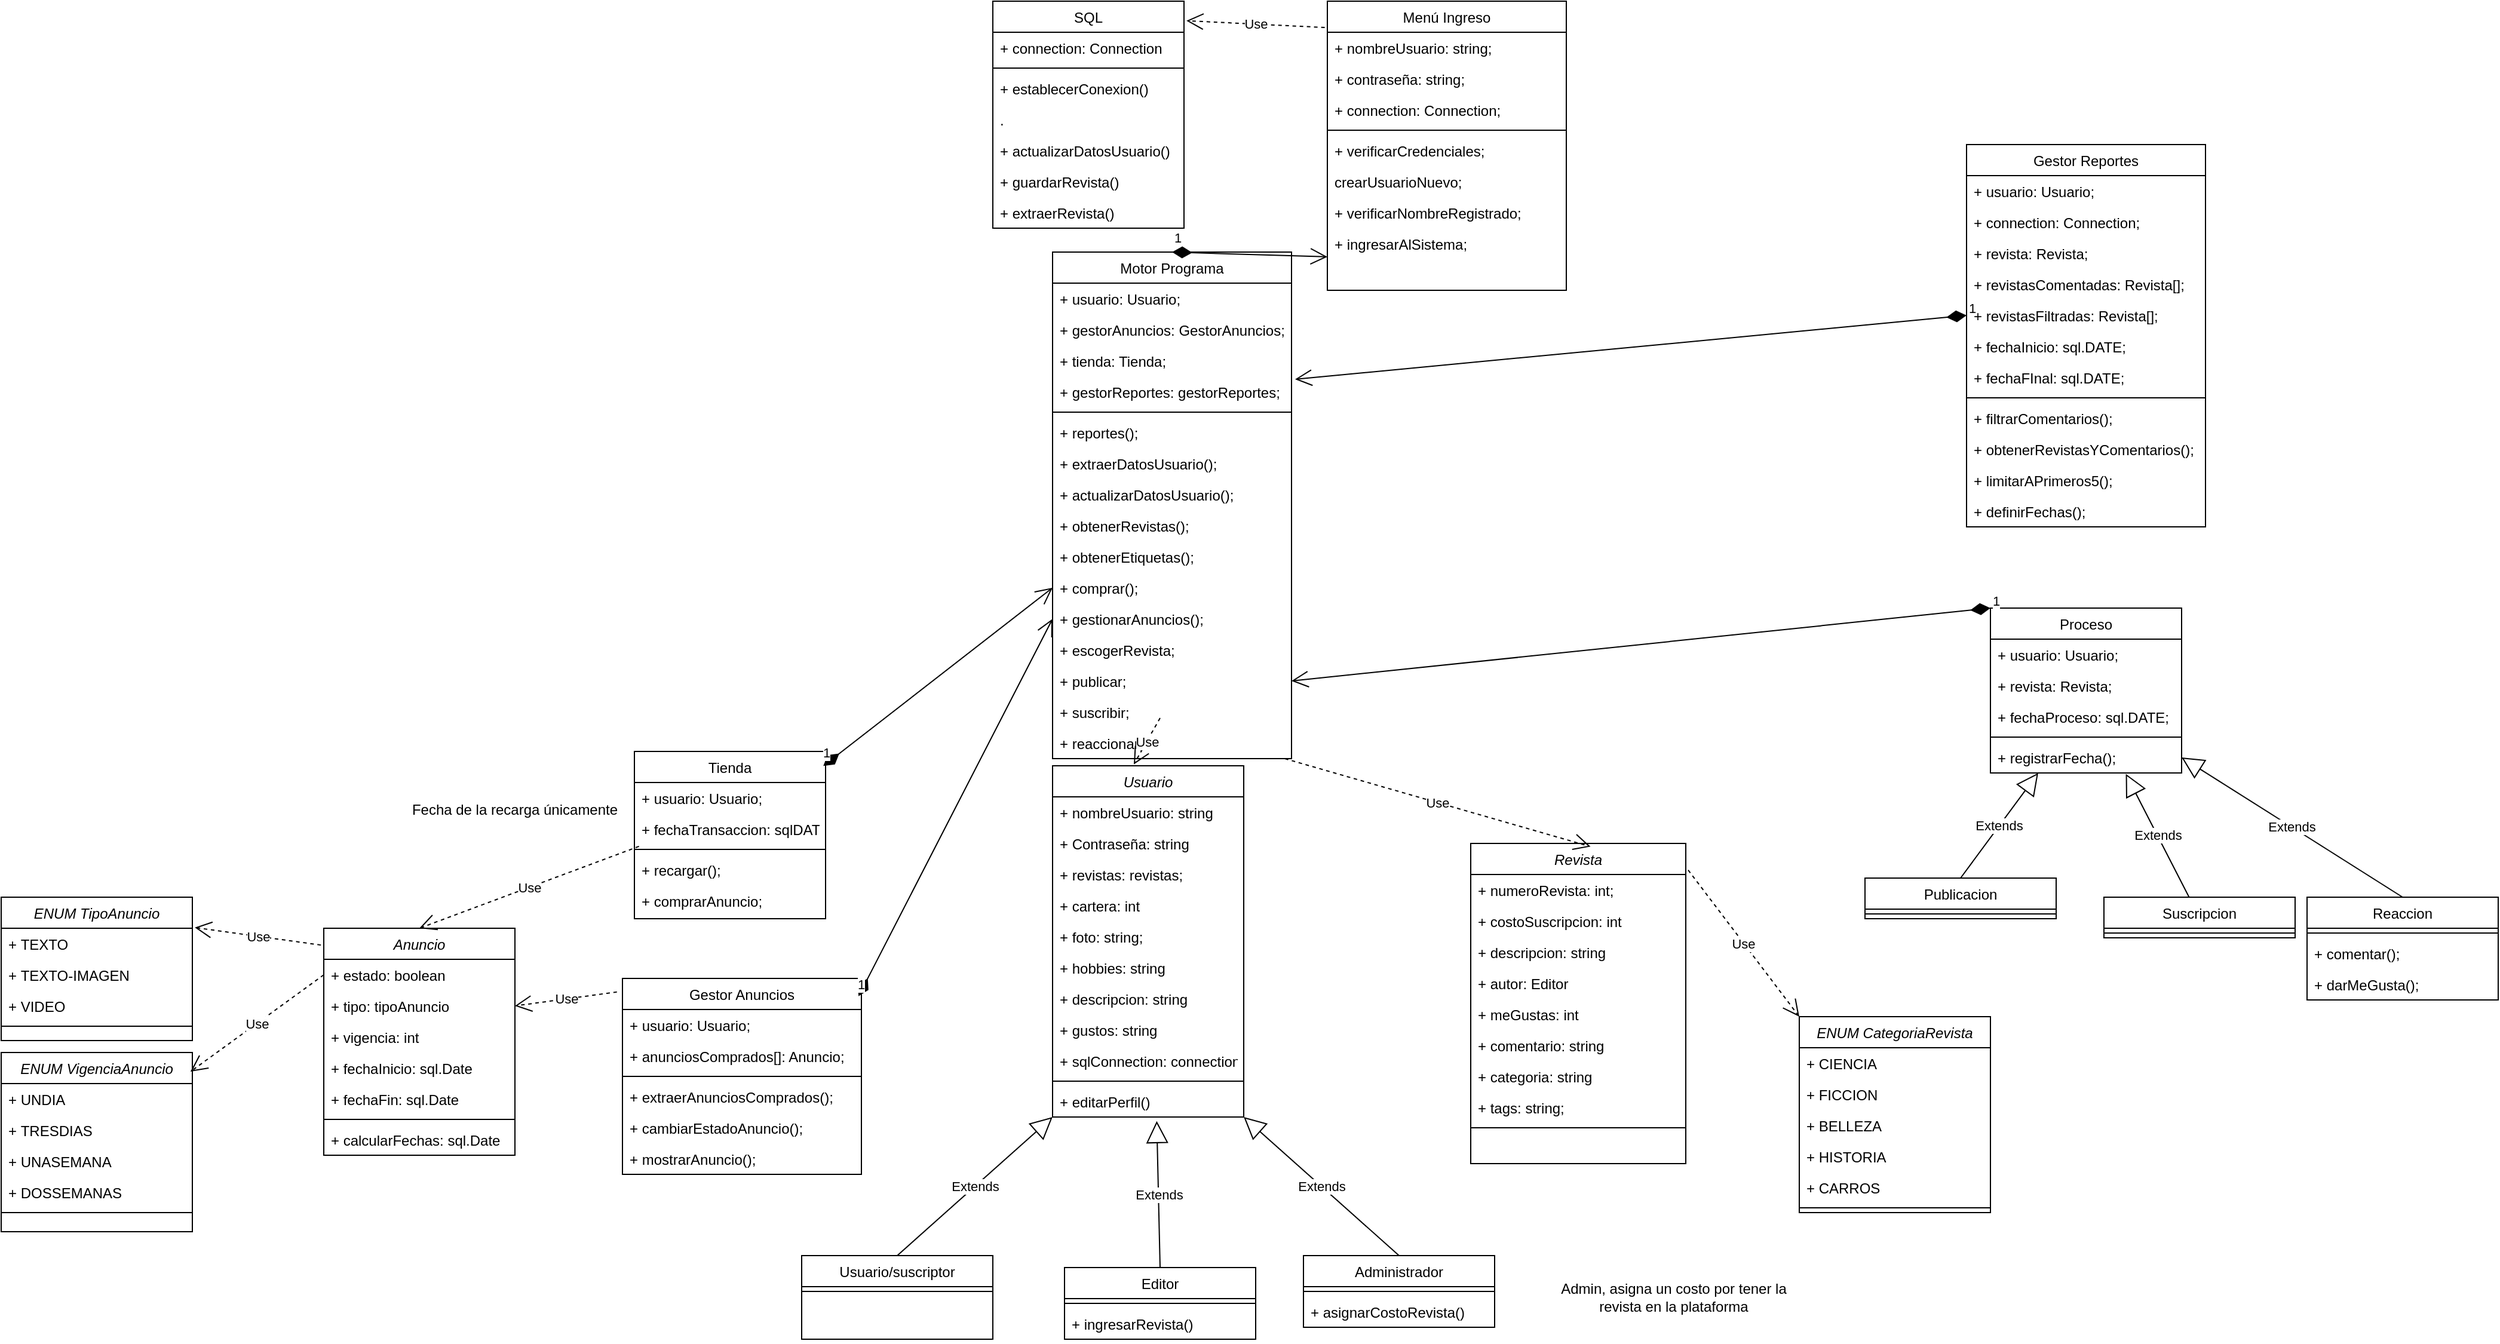 <mxfile version="24.7.8">
  <diagram id="C5RBs43oDa-KdzZeNtuy" name="Page-1">
    <mxGraphModel dx="1385" dy="832" grid="1" gridSize="10" guides="1" tooltips="1" connect="1" arrows="1" fold="1" page="1" pageScale="1" pageWidth="827" pageHeight="1169" math="0" shadow="0">
      <root>
        <mxCell id="WIyWlLk6GJQsqaUBKTNV-0" />
        <mxCell id="WIyWlLk6GJQsqaUBKTNV-1" parent="WIyWlLk6GJQsqaUBKTNV-0" />
        <mxCell id="flR8HMrpfWYB-VM2bKN3-0" value="Usuario" style="swimlane;fontStyle=2;align=center;verticalAlign=top;childLayout=stackLayout;horizontal=1;startSize=26;horizontalStack=0;resizeParent=1;resizeLast=0;collapsible=1;marginBottom=0;rounded=0;shadow=0;strokeWidth=1;" parent="WIyWlLk6GJQsqaUBKTNV-1" vertex="1">
          <mxGeometry x="100" y="660" width="160" height="294" as="geometry">
            <mxRectangle x="230" y="140" width="160" height="26" as="alternateBounds" />
          </mxGeometry>
        </mxCell>
        <mxCell id="flR8HMrpfWYB-VM2bKN3-1" value="+ nombreUsuario: string" style="text;align=left;verticalAlign=top;spacingLeft=4;spacingRight=4;overflow=hidden;rotatable=0;points=[[0,0.5],[1,0.5]];portConstraint=eastwest;" parent="flR8HMrpfWYB-VM2bKN3-0" vertex="1">
          <mxGeometry y="26" width="160" height="26" as="geometry" />
        </mxCell>
        <mxCell id="flR8HMrpfWYB-VM2bKN3-2" value="+ Contraseña: string" style="text;align=left;verticalAlign=top;spacingLeft=4;spacingRight=4;overflow=hidden;rotatable=0;points=[[0,0.5],[1,0.5]];portConstraint=eastwest;rounded=0;shadow=0;html=0;" parent="flR8HMrpfWYB-VM2bKN3-0" vertex="1">
          <mxGeometry y="52" width="160" height="26" as="geometry" />
        </mxCell>
        <mxCell id="cpOT2uaf5JoaWX10krOd-14" value="+ revistas: revistas;" style="text;align=left;verticalAlign=top;spacingLeft=4;spacingRight=4;overflow=hidden;rotatable=0;points=[[0,0.5],[1,0.5]];portConstraint=eastwest;rounded=0;shadow=0;html=0;" parent="flR8HMrpfWYB-VM2bKN3-0" vertex="1">
          <mxGeometry y="78" width="160" height="26" as="geometry" />
        </mxCell>
        <mxCell id="flR8HMrpfWYB-VM2bKN3-3" value="+ cartera: int" style="text;align=left;verticalAlign=top;spacingLeft=4;spacingRight=4;overflow=hidden;rotatable=0;points=[[0,0.5],[1,0.5]];portConstraint=eastwest;rounded=0;shadow=0;html=0;" parent="flR8HMrpfWYB-VM2bKN3-0" vertex="1">
          <mxGeometry y="104" width="160" height="26" as="geometry" />
        </mxCell>
        <mxCell id="flR8HMrpfWYB-VM2bKN3-6" value="+ foto: string;" style="text;align=left;verticalAlign=top;spacingLeft=4;spacingRight=4;overflow=hidden;rotatable=0;points=[[0,0.5],[1,0.5]];portConstraint=eastwest;rounded=0;shadow=0;html=0;" parent="flR8HMrpfWYB-VM2bKN3-0" vertex="1">
          <mxGeometry y="130" width="160" height="26" as="geometry" />
        </mxCell>
        <mxCell id="flR8HMrpfWYB-VM2bKN3-7" value="+ hobbies: string" style="text;align=left;verticalAlign=top;spacingLeft=4;spacingRight=4;overflow=hidden;rotatable=0;points=[[0,0.5],[1,0.5]];portConstraint=eastwest;rounded=0;shadow=0;html=0;" parent="flR8HMrpfWYB-VM2bKN3-0" vertex="1">
          <mxGeometry y="156" width="160" height="26" as="geometry" />
        </mxCell>
        <mxCell id="flR8HMrpfWYB-VM2bKN3-8" value="+ descripcion: string" style="text;align=left;verticalAlign=top;spacingLeft=4;spacingRight=4;overflow=hidden;rotatable=0;points=[[0,0.5],[1,0.5]];portConstraint=eastwest;rounded=0;shadow=0;html=0;" parent="flR8HMrpfWYB-VM2bKN3-0" vertex="1">
          <mxGeometry y="182" width="160" height="26" as="geometry" />
        </mxCell>
        <mxCell id="flR8HMrpfWYB-VM2bKN3-9" value="+ gustos: string" style="text;align=left;verticalAlign=top;spacingLeft=4;spacingRight=4;overflow=hidden;rotatable=0;points=[[0,0.5],[1,0.5]];portConstraint=eastwest;rounded=0;shadow=0;html=0;" parent="flR8HMrpfWYB-VM2bKN3-0" vertex="1">
          <mxGeometry y="208" width="160" height="26" as="geometry" />
        </mxCell>
        <mxCell id="flR8HMrpfWYB-VM2bKN3-71" value="+ sqlConnection: connection" style="text;align=left;verticalAlign=top;spacingLeft=4;spacingRight=4;overflow=hidden;rotatable=0;points=[[0,0.5],[1,0.5]];portConstraint=eastwest;rounded=0;shadow=0;html=0;" parent="flR8HMrpfWYB-VM2bKN3-0" vertex="1">
          <mxGeometry y="234" width="160" height="26" as="geometry" />
        </mxCell>
        <mxCell id="flR8HMrpfWYB-VM2bKN3-4" value="" style="line;html=1;strokeWidth=1;align=left;verticalAlign=middle;spacingTop=-1;spacingLeft=3;spacingRight=3;rotatable=0;labelPosition=right;points=[];portConstraint=eastwest;" parent="flR8HMrpfWYB-VM2bKN3-0" vertex="1">
          <mxGeometry y="260" width="160" height="8" as="geometry" />
        </mxCell>
        <mxCell id="flR8HMrpfWYB-VM2bKN3-46" value="+ editarPerfil()" style="text;align=left;verticalAlign=top;spacingLeft=4;spacingRight=4;overflow=hidden;rotatable=0;points=[[0,0.5],[1,0.5]];portConstraint=eastwest;rounded=0;shadow=0;html=0;" parent="flR8HMrpfWYB-VM2bKN3-0" vertex="1">
          <mxGeometry y="268" width="160" height="26" as="geometry" />
        </mxCell>
        <mxCell id="flR8HMrpfWYB-VM2bKN3-10" value="Extends" style="endArrow=block;endSize=16;endFill=0;html=1;rounded=0;exitX=0.5;exitY=0;exitDx=0;exitDy=0;entryX=0;entryY=1;entryDx=0;entryDy=0;" parent="WIyWlLk6GJQsqaUBKTNV-1" source="flR8HMrpfWYB-VM2bKN3-11" target="flR8HMrpfWYB-VM2bKN3-0" edge="1">
          <mxGeometry width="160" relative="1" as="geometry">
            <mxPoint x="-50" y="988" as="sourcePoint" />
            <mxPoint x="99.2" y="954.442" as="targetPoint" />
          </mxGeometry>
        </mxCell>
        <mxCell id="flR8HMrpfWYB-VM2bKN3-11" value="Usuario/suscriptor" style="swimlane;fontStyle=0;align=center;verticalAlign=top;childLayout=stackLayout;horizontal=1;startSize=26;horizontalStack=0;resizeParent=1;resizeLast=0;collapsible=1;marginBottom=0;rounded=0;shadow=0;strokeWidth=1;" parent="WIyWlLk6GJQsqaUBKTNV-1" vertex="1">
          <mxGeometry x="-110" y="1070" width="160" height="70" as="geometry">
            <mxRectangle x="340" y="380" width="170" height="26" as="alternateBounds" />
          </mxGeometry>
        </mxCell>
        <mxCell id="flR8HMrpfWYB-VM2bKN3-13" value="" style="line;html=1;strokeWidth=1;align=left;verticalAlign=middle;spacingTop=-1;spacingLeft=3;spacingRight=3;rotatable=0;labelPosition=right;points=[];portConstraint=eastwest;" parent="flR8HMrpfWYB-VM2bKN3-11" vertex="1">
          <mxGeometry y="26" width="160" height="8" as="geometry" />
        </mxCell>
        <mxCell id="flR8HMrpfWYB-VM2bKN3-14" value="Editor" style="swimlane;fontStyle=0;align=center;verticalAlign=top;childLayout=stackLayout;horizontal=1;startSize=26;horizontalStack=0;resizeParent=1;resizeLast=0;collapsible=1;marginBottom=0;rounded=0;shadow=0;strokeWidth=1;" parent="WIyWlLk6GJQsqaUBKTNV-1" vertex="1">
          <mxGeometry x="110" y="1080" width="160" height="60" as="geometry">
            <mxRectangle x="340" y="380" width="170" height="26" as="alternateBounds" />
          </mxGeometry>
        </mxCell>
        <mxCell id="flR8HMrpfWYB-VM2bKN3-15" value="" style="line;html=1;strokeWidth=1;align=left;verticalAlign=middle;spacingTop=-1;spacingLeft=3;spacingRight=3;rotatable=0;labelPosition=right;points=[];portConstraint=eastwest;" parent="flR8HMrpfWYB-VM2bKN3-14" vertex="1">
          <mxGeometry y="26" width="160" height="8" as="geometry" />
        </mxCell>
        <mxCell id="flR8HMrpfWYB-VM2bKN3-57" value="+ ingresarRevista()" style="text;align=left;verticalAlign=top;spacingLeft=4;spacingRight=4;overflow=hidden;rotatable=0;points=[[0,0.5],[1,0.5]];portConstraint=eastwest;rounded=0;shadow=0;html=0;" parent="flR8HMrpfWYB-VM2bKN3-14" vertex="1">
          <mxGeometry y="34" width="160" height="26" as="geometry" />
        </mxCell>
        <mxCell id="flR8HMrpfWYB-VM2bKN3-16" value="Administrador" style="swimlane;fontStyle=0;align=center;verticalAlign=top;childLayout=stackLayout;horizontal=1;startSize=26;horizontalStack=0;resizeParent=1;resizeLast=0;collapsible=1;marginBottom=0;rounded=0;shadow=0;strokeWidth=1;" parent="WIyWlLk6GJQsqaUBKTNV-1" vertex="1">
          <mxGeometry x="310" y="1070" width="160" height="60" as="geometry">
            <mxRectangle x="340" y="380" width="170" height="26" as="alternateBounds" />
          </mxGeometry>
        </mxCell>
        <mxCell id="flR8HMrpfWYB-VM2bKN3-17" value="" style="line;html=1;strokeWidth=1;align=left;verticalAlign=middle;spacingTop=-1;spacingLeft=3;spacingRight=3;rotatable=0;labelPosition=right;points=[];portConstraint=eastwest;" parent="flR8HMrpfWYB-VM2bKN3-16" vertex="1">
          <mxGeometry y="26" width="160" height="8" as="geometry" />
        </mxCell>
        <mxCell id="flR8HMrpfWYB-VM2bKN3-67" value="+ asignarCostoRevista()" style="text;align=left;verticalAlign=top;spacingLeft=4;spacingRight=4;overflow=hidden;rotatable=0;points=[[0,0.5],[1,0.5]];portConstraint=eastwest;rounded=0;shadow=0;html=0;" parent="flR8HMrpfWYB-VM2bKN3-16" vertex="1">
          <mxGeometry y="34" width="160" height="26" as="geometry" />
        </mxCell>
        <mxCell id="flR8HMrpfWYB-VM2bKN3-18" value="Revista" style="swimlane;fontStyle=2;align=center;verticalAlign=top;childLayout=stackLayout;horizontal=1;startSize=26;horizontalStack=0;resizeParent=1;resizeLast=0;collapsible=1;marginBottom=0;rounded=0;shadow=0;strokeWidth=1;" parent="WIyWlLk6GJQsqaUBKTNV-1" vertex="1">
          <mxGeometry x="450" y="725" width="180" height="268" as="geometry">
            <mxRectangle x="230" y="140" width="160" height="26" as="alternateBounds" />
          </mxGeometry>
        </mxCell>
        <mxCell id="flR8HMrpfWYB-VM2bKN3-19" value="+ numeroRevista: int;" style="text;align=left;verticalAlign=top;spacingLeft=4;spacingRight=4;overflow=hidden;rotatable=0;points=[[0,0.5],[1,0.5]];portConstraint=eastwest;" parent="flR8HMrpfWYB-VM2bKN3-18" vertex="1">
          <mxGeometry y="26" width="180" height="26" as="geometry" />
        </mxCell>
        <mxCell id="flR8HMrpfWYB-VM2bKN3-20" value="+ costoSuscripcion: int" style="text;align=left;verticalAlign=top;spacingLeft=4;spacingRight=4;overflow=hidden;rotatable=0;points=[[0,0.5],[1,0.5]];portConstraint=eastwest;rounded=0;shadow=0;html=0;" parent="flR8HMrpfWYB-VM2bKN3-18" vertex="1">
          <mxGeometry y="52" width="180" height="26" as="geometry" />
        </mxCell>
        <mxCell id="flR8HMrpfWYB-VM2bKN3-21" value="+ descripcion: string" style="text;align=left;verticalAlign=top;spacingLeft=4;spacingRight=4;overflow=hidden;rotatable=0;points=[[0,0.5],[1,0.5]];portConstraint=eastwest;rounded=0;shadow=0;html=0;" parent="flR8HMrpfWYB-VM2bKN3-18" vertex="1">
          <mxGeometry y="78" width="180" height="26" as="geometry" />
        </mxCell>
        <mxCell id="flR8HMrpfWYB-VM2bKN3-22" value="+ autor: Editor" style="text;align=left;verticalAlign=top;spacingLeft=4;spacingRight=4;overflow=hidden;rotatable=0;points=[[0,0.5],[1,0.5]];portConstraint=eastwest;rounded=0;shadow=0;html=0;" parent="flR8HMrpfWYB-VM2bKN3-18" vertex="1">
          <mxGeometry y="104" width="180" height="26" as="geometry" />
        </mxCell>
        <mxCell id="flR8HMrpfWYB-VM2bKN3-23" value="+ meGustas: int" style="text;align=left;verticalAlign=top;spacingLeft=4;spacingRight=4;overflow=hidden;rotatable=0;points=[[0,0.5],[1,0.5]];portConstraint=eastwest;rounded=0;shadow=0;html=0;" parent="flR8HMrpfWYB-VM2bKN3-18" vertex="1">
          <mxGeometry y="130" width="180" height="26" as="geometry" />
        </mxCell>
        <mxCell id="flR8HMrpfWYB-VM2bKN3-24" value="+ comentario: string" style="text;align=left;verticalAlign=top;spacingLeft=4;spacingRight=4;overflow=hidden;rotatable=0;points=[[0,0.5],[1,0.5]];portConstraint=eastwest;rounded=0;shadow=0;html=0;" parent="flR8HMrpfWYB-VM2bKN3-18" vertex="1">
          <mxGeometry y="156" width="180" height="26" as="geometry" />
        </mxCell>
        <mxCell id="flR8HMrpfWYB-VM2bKN3-25" value="+ categoria: string" style="text;align=left;verticalAlign=top;spacingLeft=4;spacingRight=4;overflow=hidden;rotatable=0;points=[[0,0.5],[1,0.5]];portConstraint=eastwest;rounded=0;shadow=0;html=0;" parent="flR8HMrpfWYB-VM2bKN3-18" vertex="1">
          <mxGeometry y="182" width="180" height="26" as="geometry" />
        </mxCell>
        <mxCell id="cpOT2uaf5JoaWX10krOd-51" value="+ tags: string;" style="text;align=left;verticalAlign=top;spacingLeft=4;spacingRight=4;overflow=hidden;rotatable=0;points=[[0,0.5],[1,0.5]];portConstraint=eastwest;rounded=0;shadow=0;html=0;" parent="flR8HMrpfWYB-VM2bKN3-18" vertex="1">
          <mxGeometry y="208" width="180" height="26" as="geometry" />
        </mxCell>
        <mxCell id="flR8HMrpfWYB-VM2bKN3-26" value="" style="line;html=1;strokeWidth=1;align=left;verticalAlign=middle;spacingTop=-1;spacingLeft=3;spacingRight=3;rotatable=0;labelPosition=right;points=[];portConstraint=eastwest;" parent="flR8HMrpfWYB-VM2bKN3-18" vertex="1">
          <mxGeometry y="234" width="180" height="8" as="geometry" />
        </mxCell>
        <mxCell id="flR8HMrpfWYB-VM2bKN3-29" value="Extends" style="endArrow=block;endSize=16;endFill=0;html=1;rounded=0;entryX=0.545;entryY=1.13;entryDx=0;entryDy=0;entryPerimeter=0;exitX=0.5;exitY=0;exitDx=0;exitDy=0;" parent="WIyWlLk6GJQsqaUBKTNV-1" source="flR8HMrpfWYB-VM2bKN3-14" target="flR8HMrpfWYB-VM2bKN3-46" edge="1">
          <mxGeometry width="160" relative="1" as="geometry">
            <mxPoint x="-40" y="998" as="sourcePoint" />
            <mxPoint x="177.76" y="953.74" as="targetPoint" />
          </mxGeometry>
        </mxCell>
        <mxCell id="flR8HMrpfWYB-VM2bKN3-30" value="Extends" style="endArrow=block;endSize=16;endFill=0;html=1;rounded=0;exitX=0.5;exitY=0;exitDx=0;exitDy=0;entryX=1;entryY=1;entryDx=0;entryDy=0;" parent="WIyWlLk6GJQsqaUBKTNV-1" source="flR8HMrpfWYB-VM2bKN3-16" target="flR8HMrpfWYB-VM2bKN3-0" edge="1">
          <mxGeometry width="160" relative="1" as="geometry">
            <mxPoint x="140" y="1010" as="sourcePoint" />
            <mxPoint x="260" y="977" as="targetPoint" />
          </mxGeometry>
        </mxCell>
        <mxCell id="flR8HMrpfWYB-VM2bKN3-36" value="SQL" style="swimlane;fontStyle=0;align=center;verticalAlign=top;childLayout=stackLayout;horizontal=1;startSize=26;horizontalStack=0;resizeParent=1;resizeLast=0;collapsible=1;marginBottom=0;rounded=0;shadow=0;strokeWidth=1;" parent="WIyWlLk6GJQsqaUBKTNV-1" vertex="1">
          <mxGeometry x="50" y="20" width="160" height="190" as="geometry">
            <mxRectangle x="340" y="380" width="170" height="26" as="alternateBounds" />
          </mxGeometry>
        </mxCell>
        <mxCell id="flR8HMrpfWYB-VM2bKN3-38" value="+ connection: Connection" style="text;align=left;verticalAlign=top;spacingLeft=4;spacingRight=4;overflow=hidden;rotatable=0;points=[[0,0.5],[1,0.5]];portConstraint=eastwest;" parent="flR8HMrpfWYB-VM2bKN3-36" vertex="1">
          <mxGeometry y="26" width="160" height="26" as="geometry" />
        </mxCell>
        <mxCell id="flR8HMrpfWYB-VM2bKN3-37" value="" style="line;html=1;strokeWidth=1;align=left;verticalAlign=middle;spacingTop=-1;spacingLeft=3;spacingRight=3;rotatable=0;labelPosition=right;points=[];portConstraint=eastwest;" parent="flR8HMrpfWYB-VM2bKN3-36" vertex="1">
          <mxGeometry y="52" width="160" height="8" as="geometry" />
        </mxCell>
        <mxCell id="flR8HMrpfWYB-VM2bKN3-39" value="+ establecerConexion()" style="text;align=left;verticalAlign=top;spacingLeft=4;spacingRight=4;overflow=hidden;rotatable=0;points=[[0,0.5],[1,0.5]];portConstraint=eastwest;" parent="flR8HMrpfWYB-VM2bKN3-36" vertex="1">
          <mxGeometry y="60" width="160" height="26" as="geometry" />
        </mxCell>
        <mxCell id="cpOT2uaf5JoaWX10krOd-40" value="." style="text;align=left;verticalAlign=top;spacingLeft=4;spacingRight=4;overflow=hidden;rotatable=0;points=[[0,0.5],[1,0.5]];portConstraint=eastwest;" parent="flR8HMrpfWYB-VM2bKN3-36" vertex="1">
          <mxGeometry y="86" width="160" height="26" as="geometry" />
        </mxCell>
        <mxCell id="flR8HMrpfWYB-VM2bKN3-70" value="+ actualizarDatosUsuario()" style="text;align=left;verticalAlign=top;spacingLeft=4;spacingRight=4;overflow=hidden;rotatable=0;points=[[0,0.5],[1,0.5]];portConstraint=eastwest;" parent="flR8HMrpfWYB-VM2bKN3-36" vertex="1">
          <mxGeometry y="112" width="160" height="26" as="geometry" />
        </mxCell>
        <mxCell id="flR8HMrpfWYB-VM2bKN3-73" value="+ guardarRevista()" style="text;align=left;verticalAlign=top;spacingLeft=4;spacingRight=4;overflow=hidden;rotatable=0;points=[[0,0.5],[1,0.5]];portConstraint=eastwest;" parent="flR8HMrpfWYB-VM2bKN3-36" vertex="1">
          <mxGeometry y="138" width="160" height="26" as="geometry" />
        </mxCell>
        <mxCell id="flR8HMrpfWYB-VM2bKN3-74" value="+ extraerRevista()" style="text;align=left;verticalAlign=top;spacingLeft=4;spacingRight=4;overflow=hidden;rotatable=0;points=[[0,0.5],[1,0.5]];portConstraint=eastwest;" parent="flR8HMrpfWYB-VM2bKN3-36" vertex="1">
          <mxGeometry y="164" width="160" height="26" as="geometry" />
        </mxCell>
        <mxCell id="flR8HMrpfWYB-VM2bKN3-42" value="Publicacion" style="swimlane;fontStyle=0;align=center;verticalAlign=top;childLayout=stackLayout;horizontal=1;startSize=26;horizontalStack=0;resizeParent=1;resizeLast=0;collapsible=1;marginBottom=0;rounded=0;shadow=0;strokeWidth=1;" parent="WIyWlLk6GJQsqaUBKTNV-1" vertex="1">
          <mxGeometry x="780" y="754" width="160" height="34" as="geometry">
            <mxRectangle x="340" y="380" width="170" height="26" as="alternateBounds" />
          </mxGeometry>
        </mxCell>
        <mxCell id="flR8HMrpfWYB-VM2bKN3-43" value="" style="line;html=1;strokeWidth=1;align=left;verticalAlign=middle;spacingTop=-1;spacingLeft=3;spacingRight=3;rotatable=0;labelPosition=right;points=[];portConstraint=eastwest;" parent="flR8HMrpfWYB-VM2bKN3-42" vertex="1">
          <mxGeometry y="26" width="160" height="8" as="geometry" />
        </mxCell>
        <mxCell id="flR8HMrpfWYB-VM2bKN3-44" value="Suscripcion" style="swimlane;fontStyle=0;align=center;verticalAlign=top;childLayout=stackLayout;horizontal=1;startSize=26;horizontalStack=0;resizeParent=1;resizeLast=0;collapsible=1;marginBottom=0;rounded=0;shadow=0;strokeWidth=1;" parent="WIyWlLk6GJQsqaUBKTNV-1" vertex="1">
          <mxGeometry x="980" y="770" width="160" height="34" as="geometry">
            <mxRectangle x="340" y="380" width="170" height="26" as="alternateBounds" />
          </mxGeometry>
        </mxCell>
        <mxCell id="flR8HMrpfWYB-VM2bKN3-45" value="" style="line;html=1;strokeWidth=1;align=left;verticalAlign=middle;spacingTop=-1;spacingLeft=3;spacingRight=3;rotatable=0;labelPosition=right;points=[];portConstraint=eastwest;" parent="flR8HMrpfWYB-VM2bKN3-44" vertex="1">
          <mxGeometry y="26" width="160" height="8" as="geometry" />
        </mxCell>
        <mxCell id="flR8HMrpfWYB-VM2bKN3-47" value="Anuncio" style="swimlane;fontStyle=2;align=center;verticalAlign=top;childLayout=stackLayout;horizontal=1;startSize=26;horizontalStack=0;resizeParent=1;resizeLast=0;collapsible=1;marginBottom=0;rounded=0;shadow=0;strokeWidth=1;" parent="WIyWlLk6GJQsqaUBKTNV-1" vertex="1">
          <mxGeometry x="-510" y="796" width="160" height="190" as="geometry">
            <mxRectangle x="230" y="140" width="160" height="26" as="alternateBounds" />
          </mxGeometry>
        </mxCell>
        <mxCell id="flR8HMrpfWYB-VM2bKN3-54" value="+ estado: boolean" style="text;align=left;verticalAlign=top;spacingLeft=4;spacingRight=4;overflow=hidden;rotatable=0;points=[[0,0.5],[1,0.5]];portConstraint=eastwest;rounded=0;shadow=0;html=0;" parent="flR8HMrpfWYB-VM2bKN3-47" vertex="1">
          <mxGeometry y="26" width="160" height="26" as="geometry" />
        </mxCell>
        <mxCell id="flR8HMrpfWYB-VM2bKN3-86" value="+ tipo: tipoAnuncio" style="text;align=left;verticalAlign=top;spacingLeft=4;spacingRight=4;overflow=hidden;rotatable=0;points=[[0,0.5],[1,0.5]];portConstraint=eastwest;rounded=0;shadow=0;html=0;" parent="flR8HMrpfWYB-VM2bKN3-47" vertex="1">
          <mxGeometry y="52" width="160" height="26" as="geometry" />
        </mxCell>
        <mxCell id="flR8HMrpfWYB-VM2bKN3-87" value="+ vigencia: int" style="text;align=left;verticalAlign=top;spacingLeft=4;spacingRight=4;overflow=hidden;rotatable=0;points=[[0,0.5],[1,0.5]];portConstraint=eastwest;rounded=0;shadow=0;html=0;" parent="flR8HMrpfWYB-VM2bKN3-47" vertex="1">
          <mxGeometry y="78" width="160" height="26" as="geometry" />
        </mxCell>
        <mxCell id="cpOT2uaf5JoaWX10krOd-56" value="+ fechaInicio: sql.Date" style="text;align=left;verticalAlign=top;spacingLeft=4;spacingRight=4;overflow=hidden;rotatable=0;points=[[0,0.5],[1,0.5]];portConstraint=eastwest;rounded=0;shadow=0;html=0;" parent="flR8HMrpfWYB-VM2bKN3-47" vertex="1">
          <mxGeometry y="104" width="160" height="26" as="geometry" />
        </mxCell>
        <mxCell id="cpOT2uaf5JoaWX10krOd-57" value="+ fechaFin: sql.Date" style="text;align=left;verticalAlign=top;spacingLeft=4;spacingRight=4;overflow=hidden;rotatable=0;points=[[0,0.5],[1,0.5]];portConstraint=eastwest;rounded=0;shadow=0;html=0;" parent="flR8HMrpfWYB-VM2bKN3-47" vertex="1">
          <mxGeometry y="130" width="160" height="26" as="geometry" />
        </mxCell>
        <mxCell id="flR8HMrpfWYB-VM2bKN3-55" value="" style="line;html=1;strokeWidth=1;align=left;verticalAlign=middle;spacingTop=-1;spacingLeft=3;spacingRight=3;rotatable=0;labelPosition=right;points=[];portConstraint=eastwest;" parent="flR8HMrpfWYB-VM2bKN3-47" vertex="1">
          <mxGeometry y="156" width="160" height="8" as="geometry" />
        </mxCell>
        <mxCell id="cpOT2uaf5JoaWX10krOd-55" value="+ calcularFechas: sql.Date" style="text;align=left;verticalAlign=top;spacingLeft=4;spacingRight=4;overflow=hidden;rotatable=0;points=[[0,0.5],[1,0.5]];portConstraint=eastwest;rounded=0;shadow=0;html=0;" parent="flR8HMrpfWYB-VM2bKN3-47" vertex="1">
          <mxGeometry y="164" width="160" height="26" as="geometry" />
        </mxCell>
        <mxCell id="flR8HMrpfWYB-VM2bKN3-68" value="Admin, asigna un costo por tener la revista en la plataforma" style="text;html=1;align=center;verticalAlign=middle;whiteSpace=wrap;rounded=0;" parent="WIyWlLk6GJQsqaUBKTNV-1" vertex="1">
          <mxGeometry x="515" y="1090" width="210" height="30" as="geometry" />
        </mxCell>
        <mxCell id="flR8HMrpfWYB-VM2bKN3-75" value="ENUM TipoAnuncio" style="swimlane;fontStyle=2;align=center;verticalAlign=top;childLayout=stackLayout;horizontal=1;startSize=26;horizontalStack=0;resizeParent=1;resizeLast=0;collapsible=1;marginBottom=0;rounded=0;shadow=0;strokeWidth=1;" parent="WIyWlLk6GJQsqaUBKTNV-1" vertex="1">
          <mxGeometry x="-780" y="770" width="160" height="120" as="geometry">
            <mxRectangle x="230" y="140" width="160" height="26" as="alternateBounds" />
          </mxGeometry>
        </mxCell>
        <mxCell id="flR8HMrpfWYB-VM2bKN3-80" value="+ TEXTO" style="text;align=left;verticalAlign=top;spacingLeft=4;spacingRight=4;overflow=hidden;rotatable=0;points=[[0,0.5],[1,0.5]];portConstraint=eastwest;rounded=0;shadow=0;html=0;" parent="flR8HMrpfWYB-VM2bKN3-75" vertex="1">
          <mxGeometry y="26" width="160" height="26" as="geometry" />
        </mxCell>
        <mxCell id="flR8HMrpfWYB-VM2bKN3-81" value="+ TEXTO-IMAGEN" style="text;align=left;verticalAlign=top;spacingLeft=4;spacingRight=4;overflow=hidden;rotatable=0;points=[[0,0.5],[1,0.5]];portConstraint=eastwest;rounded=0;shadow=0;html=0;" parent="flR8HMrpfWYB-VM2bKN3-75" vertex="1">
          <mxGeometry y="52" width="160" height="26" as="geometry" />
        </mxCell>
        <mxCell id="flR8HMrpfWYB-VM2bKN3-82" value="+ VIDEO" style="text;align=left;verticalAlign=top;spacingLeft=4;spacingRight=4;overflow=hidden;rotatable=0;points=[[0,0.5],[1,0.5]];portConstraint=eastwest;rounded=0;shadow=0;html=0;" parent="flR8HMrpfWYB-VM2bKN3-75" vertex="1">
          <mxGeometry y="78" width="160" height="26" as="geometry" />
        </mxCell>
        <mxCell id="flR8HMrpfWYB-VM2bKN3-83" value="" style="line;html=1;strokeWidth=1;align=left;verticalAlign=middle;spacingTop=-1;spacingLeft=3;spacingRight=3;rotatable=0;labelPosition=right;points=[];portConstraint=eastwest;" parent="flR8HMrpfWYB-VM2bKN3-75" vertex="1">
          <mxGeometry y="104" width="160" height="8" as="geometry" />
        </mxCell>
        <mxCell id="flR8HMrpfWYB-VM2bKN3-88" value="ENUM VigenciaAnuncio" style="swimlane;fontStyle=2;align=center;verticalAlign=top;childLayout=stackLayout;horizontal=1;startSize=26;horizontalStack=0;resizeParent=1;resizeLast=0;collapsible=1;marginBottom=0;rounded=0;shadow=0;strokeWidth=1;" parent="WIyWlLk6GJQsqaUBKTNV-1" vertex="1">
          <mxGeometry x="-780" y="900" width="160" height="150" as="geometry">
            <mxRectangle x="230" y="140" width="160" height="26" as="alternateBounds" />
          </mxGeometry>
        </mxCell>
        <mxCell id="flR8HMrpfWYB-VM2bKN3-89" value="+ UNDIA" style="text;align=left;verticalAlign=top;spacingLeft=4;spacingRight=4;overflow=hidden;rotatable=0;points=[[0,0.5],[1,0.5]];portConstraint=eastwest;rounded=0;shadow=0;html=0;" parent="flR8HMrpfWYB-VM2bKN3-88" vertex="1">
          <mxGeometry y="26" width="160" height="26" as="geometry" />
        </mxCell>
        <mxCell id="flR8HMrpfWYB-VM2bKN3-90" value="+ TRESDIAS" style="text;align=left;verticalAlign=top;spacingLeft=4;spacingRight=4;overflow=hidden;rotatable=0;points=[[0,0.5],[1,0.5]];portConstraint=eastwest;rounded=0;shadow=0;html=0;" parent="flR8HMrpfWYB-VM2bKN3-88" vertex="1">
          <mxGeometry y="52" width="160" height="26" as="geometry" />
        </mxCell>
        <mxCell id="flR8HMrpfWYB-VM2bKN3-91" value="+ UNASEMANA" style="text;align=left;verticalAlign=top;spacingLeft=4;spacingRight=4;overflow=hidden;rotatable=0;points=[[0,0.5],[1,0.5]];portConstraint=eastwest;rounded=0;shadow=0;html=0;" parent="flR8HMrpfWYB-VM2bKN3-88" vertex="1">
          <mxGeometry y="78" width="160" height="26" as="geometry" />
        </mxCell>
        <mxCell id="flR8HMrpfWYB-VM2bKN3-93" value="+ DOSSEMANAS" style="text;align=left;verticalAlign=top;spacingLeft=4;spacingRight=4;overflow=hidden;rotatable=0;points=[[0,0.5],[1,0.5]];portConstraint=eastwest;rounded=0;shadow=0;html=0;" parent="flR8HMrpfWYB-VM2bKN3-88" vertex="1">
          <mxGeometry y="104" width="160" height="26" as="geometry" />
        </mxCell>
        <mxCell id="flR8HMrpfWYB-VM2bKN3-92" value="" style="line;html=1;strokeWidth=1;align=left;verticalAlign=middle;spacingTop=-1;spacingLeft=3;spacingRight=3;rotatable=0;labelPosition=right;points=[];portConstraint=eastwest;" parent="flR8HMrpfWYB-VM2bKN3-88" vertex="1">
          <mxGeometry y="130" width="160" height="8" as="geometry" />
        </mxCell>
        <mxCell id="flR8HMrpfWYB-VM2bKN3-97" value="Proceso" style="swimlane;fontStyle=0;align=center;verticalAlign=top;childLayout=stackLayout;horizontal=1;startSize=26;horizontalStack=0;resizeParent=1;resizeLast=0;collapsible=1;marginBottom=0;rounded=0;shadow=0;strokeWidth=1;" parent="WIyWlLk6GJQsqaUBKTNV-1" vertex="1">
          <mxGeometry x="885" y="528" width="160" height="138" as="geometry">
            <mxRectangle x="340" y="380" width="170" height="26" as="alternateBounds" />
          </mxGeometry>
        </mxCell>
        <mxCell id="cpOT2uaf5JoaWX10krOd-47" value="+ usuario: Usuario;" style="text;align=left;verticalAlign=top;spacingLeft=4;spacingRight=4;overflow=hidden;rotatable=0;points=[[0,0.5],[1,0.5]];portConstraint=eastwest;" parent="flR8HMrpfWYB-VM2bKN3-97" vertex="1">
          <mxGeometry y="26" width="160" height="26" as="geometry" />
        </mxCell>
        <mxCell id="flR8HMrpfWYB-VM2bKN3-156" value="+ revista: Revista;" style="text;align=left;verticalAlign=top;spacingLeft=4;spacingRight=4;overflow=hidden;rotatable=0;points=[[0,0.5],[1,0.5]];portConstraint=eastwest;" parent="flR8HMrpfWYB-VM2bKN3-97" vertex="1">
          <mxGeometry y="52" width="160" height="26" as="geometry" />
        </mxCell>
        <mxCell id="flR8HMrpfWYB-VM2bKN3-155" value="+ fechaProceso: sql.DATE;" style="text;align=left;verticalAlign=top;spacingLeft=4;spacingRight=4;overflow=hidden;rotatable=0;points=[[0,0.5],[1,0.5]];portConstraint=eastwest;" parent="flR8HMrpfWYB-VM2bKN3-97" vertex="1">
          <mxGeometry y="78" width="160" height="26" as="geometry" />
        </mxCell>
        <mxCell id="flR8HMrpfWYB-VM2bKN3-98" value="" style="line;html=1;strokeWidth=1;align=left;verticalAlign=middle;spacingTop=-1;spacingLeft=3;spacingRight=3;rotatable=0;labelPosition=right;points=[];portConstraint=eastwest;" parent="flR8HMrpfWYB-VM2bKN3-97" vertex="1">
          <mxGeometry y="104" width="160" height="8" as="geometry" />
        </mxCell>
        <mxCell id="cpOT2uaf5JoaWX10krOd-54" value="+ registrarFecha();" style="text;align=left;verticalAlign=top;spacingLeft=4;spacingRight=4;overflow=hidden;rotatable=0;points=[[0,0.5],[1,0.5]];portConstraint=eastwest;" parent="flR8HMrpfWYB-VM2bKN3-97" vertex="1">
          <mxGeometry y="112" width="160" height="26" as="geometry" />
        </mxCell>
        <mxCell id="flR8HMrpfWYB-VM2bKN3-115" value="Tienda" style="swimlane;fontStyle=0;align=center;verticalAlign=top;childLayout=stackLayout;horizontal=1;startSize=26;horizontalStack=0;resizeParent=1;resizeLast=0;collapsible=1;marginBottom=0;rounded=0;shadow=0;strokeWidth=1;" parent="WIyWlLk6GJQsqaUBKTNV-1" vertex="1">
          <mxGeometry x="-250" y="648" width="160" height="140" as="geometry">
            <mxRectangle x="340" y="380" width="170" height="26" as="alternateBounds" />
          </mxGeometry>
        </mxCell>
        <mxCell id="cpOT2uaf5JoaWX10krOd-46" value="+ usuario: Usuario;" style="text;align=left;verticalAlign=top;spacingLeft=4;spacingRight=4;overflow=hidden;rotatable=0;points=[[0,0.5],[1,0.5]];portConstraint=eastwest;" parent="flR8HMrpfWYB-VM2bKN3-115" vertex="1">
          <mxGeometry y="26" width="160" height="26" as="geometry" />
        </mxCell>
        <mxCell id="flR8HMrpfWYB-VM2bKN3-117" value="+ fechaTransaccion: sqlDATE;" style="text;align=left;verticalAlign=top;spacingLeft=4;spacingRight=4;overflow=hidden;rotatable=0;points=[[0,0.5],[1,0.5]];portConstraint=eastwest;" parent="flR8HMrpfWYB-VM2bKN3-115" vertex="1">
          <mxGeometry y="52" width="160" height="26" as="geometry" />
        </mxCell>
        <mxCell id="flR8HMrpfWYB-VM2bKN3-118" value="" style="line;html=1;strokeWidth=1;align=left;verticalAlign=middle;spacingTop=-1;spacingLeft=3;spacingRight=3;rotatable=0;labelPosition=right;points=[];portConstraint=eastwest;" parent="flR8HMrpfWYB-VM2bKN3-115" vertex="1">
          <mxGeometry y="78" width="160" height="8" as="geometry" />
        </mxCell>
        <mxCell id="flR8HMrpfWYB-VM2bKN3-119" value="+ recargar();" style="text;align=left;verticalAlign=top;spacingLeft=4;spacingRight=4;overflow=hidden;rotatable=0;points=[[0,0.5],[1,0.5]];portConstraint=eastwest;" parent="flR8HMrpfWYB-VM2bKN3-115" vertex="1">
          <mxGeometry y="86" width="160" height="26" as="geometry" />
        </mxCell>
        <mxCell id="flR8HMrpfWYB-VM2bKN3-120" value="+ comprarAnuncio;" style="text;align=left;verticalAlign=top;spacingLeft=4;spacingRight=4;overflow=hidden;rotatable=0;points=[[0,0.5],[1,0.5]];portConstraint=eastwest;" parent="flR8HMrpfWYB-VM2bKN3-115" vertex="1">
          <mxGeometry y="112" width="160" height="26" as="geometry" />
        </mxCell>
        <mxCell id="flR8HMrpfWYB-VM2bKN3-123" value="&lt;span style=&quot;text-align: left; text-wrap: nowrap;&quot;&gt;Fecha de la recarga únicamente&lt;/span&gt;" style="text;html=1;align=center;verticalAlign=middle;whiteSpace=wrap;rounded=0;" parent="WIyWlLk6GJQsqaUBKTNV-1" vertex="1">
          <mxGeometry x="-440" y="682" width="180" height="30" as="geometry" />
        </mxCell>
        <mxCell id="flR8HMrpfWYB-VM2bKN3-124" value="Gestor Anuncios" style="swimlane;fontStyle=0;align=center;verticalAlign=top;childLayout=stackLayout;horizontal=1;startSize=26;horizontalStack=0;resizeParent=1;resizeLast=0;collapsible=1;marginBottom=0;rounded=0;shadow=0;strokeWidth=1;" parent="WIyWlLk6GJQsqaUBKTNV-1" vertex="1">
          <mxGeometry x="-260" y="838" width="200" height="164" as="geometry">
            <mxRectangle x="340" y="380" width="170" height="26" as="alternateBounds" />
          </mxGeometry>
        </mxCell>
        <mxCell id="cpOT2uaf5JoaWX10krOd-44" value="+ usuario: Usuario;" style="text;align=left;verticalAlign=top;spacingLeft=4;spacingRight=4;overflow=hidden;rotatable=0;points=[[0,0.5],[1,0.5]];portConstraint=eastwest;" parent="flR8HMrpfWYB-VM2bKN3-124" vertex="1">
          <mxGeometry y="26" width="200" height="26" as="geometry" />
        </mxCell>
        <mxCell id="flR8HMrpfWYB-VM2bKN3-126" value="+ anunciosComprados[]: Anuncio;" style="text;align=left;verticalAlign=top;spacingLeft=4;spacingRight=4;overflow=hidden;rotatable=0;points=[[0,0.5],[1,0.5]];portConstraint=eastwest;" parent="flR8HMrpfWYB-VM2bKN3-124" vertex="1">
          <mxGeometry y="52" width="200" height="26" as="geometry" />
        </mxCell>
        <mxCell id="flR8HMrpfWYB-VM2bKN3-127" value="" style="line;html=1;strokeWidth=1;align=left;verticalAlign=middle;spacingTop=-1;spacingLeft=3;spacingRight=3;rotatable=0;labelPosition=right;points=[];portConstraint=eastwest;" parent="flR8HMrpfWYB-VM2bKN3-124" vertex="1">
          <mxGeometry y="78" width="200" height="8" as="geometry" />
        </mxCell>
        <mxCell id="cpOT2uaf5JoaWX10krOd-59" value="+ extraerAnunciosComprados();" style="text;align=left;verticalAlign=top;spacingLeft=4;spacingRight=4;overflow=hidden;rotatable=0;points=[[0,0.5],[1,0.5]];portConstraint=eastwest;" parent="flR8HMrpfWYB-VM2bKN3-124" vertex="1">
          <mxGeometry y="86" width="200" height="26" as="geometry" />
        </mxCell>
        <mxCell id="flR8HMrpfWYB-VM2bKN3-128" value="+ cambiarEstadoAnuncio();" style="text;align=left;verticalAlign=top;spacingLeft=4;spacingRight=4;overflow=hidden;rotatable=0;points=[[0,0.5],[1,0.5]];portConstraint=eastwest;" parent="flR8HMrpfWYB-VM2bKN3-124" vertex="1">
          <mxGeometry y="112" width="200" height="26" as="geometry" />
        </mxCell>
        <mxCell id="flR8HMrpfWYB-VM2bKN3-129" value="+ mostrarAnuncio();" style="text;align=left;verticalAlign=top;spacingLeft=4;spacingRight=4;overflow=hidden;rotatable=0;points=[[0,0.5],[1,0.5]];portConstraint=eastwest;" parent="flR8HMrpfWYB-VM2bKN3-124" vertex="1">
          <mxGeometry y="138" width="200" height="26" as="geometry" />
        </mxCell>
        <mxCell id="flR8HMrpfWYB-VM2bKN3-132" value="Motor Programa" style="swimlane;fontStyle=0;align=center;verticalAlign=top;childLayout=stackLayout;horizontal=1;startSize=26;horizontalStack=0;resizeParent=1;resizeLast=0;collapsible=1;marginBottom=0;rounded=0;shadow=0;strokeWidth=1;" parent="WIyWlLk6GJQsqaUBKTNV-1" vertex="1">
          <mxGeometry x="100" y="230" width="200" height="424" as="geometry">
            <mxRectangle x="340" y="380" width="170" height="26" as="alternateBounds" />
          </mxGeometry>
        </mxCell>
        <mxCell id="flR8HMrpfWYB-VM2bKN3-133" value="+ usuario: Usuario;" style="text;align=left;verticalAlign=top;spacingLeft=4;spacingRight=4;overflow=hidden;rotatable=0;points=[[0,0.5],[1,0.5]];portConstraint=eastwest;" parent="flR8HMrpfWYB-VM2bKN3-132" vertex="1">
          <mxGeometry y="26" width="200" height="26" as="geometry" />
        </mxCell>
        <mxCell id="flR8HMrpfWYB-VM2bKN3-134" value="+ gestorAnuncios: GestorAnuncios;" style="text;align=left;verticalAlign=top;spacingLeft=4;spacingRight=4;overflow=hidden;rotatable=0;points=[[0,0.5],[1,0.5]];portConstraint=eastwest;" parent="flR8HMrpfWYB-VM2bKN3-132" vertex="1">
          <mxGeometry y="52" width="200" height="26" as="geometry" />
        </mxCell>
        <mxCell id="cpOT2uaf5JoaWX10krOd-52" value="+ tienda: Tienda;" style="text;align=left;verticalAlign=top;spacingLeft=4;spacingRight=4;overflow=hidden;rotatable=0;points=[[0,0.5],[1,0.5]];portConstraint=eastwest;" parent="flR8HMrpfWYB-VM2bKN3-132" vertex="1">
          <mxGeometry y="78" width="200" height="26" as="geometry" />
        </mxCell>
        <mxCell id="qPKBQ0Od0Vjuz4RtziTW-5" value="+ gestorReportes: gestorReportes;" style="text;align=left;verticalAlign=top;spacingLeft=4;spacingRight=4;overflow=hidden;rotatable=0;points=[[0,0.5],[1,0.5]];portConstraint=eastwest;" vertex="1" parent="flR8HMrpfWYB-VM2bKN3-132">
          <mxGeometry y="104" width="200" height="26" as="geometry" />
        </mxCell>
        <mxCell id="flR8HMrpfWYB-VM2bKN3-135" value="" style="line;html=1;strokeWidth=1;align=left;verticalAlign=middle;spacingTop=-1;spacingLeft=3;spacingRight=3;rotatable=0;labelPosition=right;points=[];portConstraint=eastwest;" parent="flR8HMrpfWYB-VM2bKN3-132" vertex="1">
          <mxGeometry y="130" width="200" height="8" as="geometry" />
        </mxCell>
        <mxCell id="qPKBQ0Od0Vjuz4RtziTW-3" value="+ reportes();" style="text;align=left;verticalAlign=top;spacingLeft=4;spacingRight=4;overflow=hidden;rotatable=0;points=[[0,0.5],[1,0.5]];portConstraint=eastwest;" vertex="1" parent="flR8HMrpfWYB-VM2bKN3-132">
          <mxGeometry y="138" width="200" height="26" as="geometry" />
        </mxCell>
        <mxCell id="cpOT2uaf5JoaWX10krOd-42" value="+ extraerDatosUsuario();" style="text;align=left;verticalAlign=top;spacingLeft=4;spacingRight=4;overflow=hidden;rotatable=0;points=[[0,0.5],[1,0.5]];portConstraint=eastwest;" parent="flR8HMrpfWYB-VM2bKN3-132" vertex="1">
          <mxGeometry y="164" width="200" height="26" as="geometry" />
        </mxCell>
        <mxCell id="cpOT2uaf5JoaWX10krOd-43" value="+ actualizarDatosUsuario();" style="text;align=left;verticalAlign=top;spacingLeft=4;spacingRight=4;overflow=hidden;rotatable=0;points=[[0,0.5],[1,0.5]];portConstraint=eastwest;" parent="flR8HMrpfWYB-VM2bKN3-132" vertex="1">
          <mxGeometry y="190" width="200" height="26" as="geometry" />
        </mxCell>
        <mxCell id="qPKBQ0Od0Vjuz4RtziTW-1" value="+ obtenerRevistas();" style="text;align=left;verticalAlign=top;spacingLeft=4;spacingRight=4;overflow=hidden;rotatable=0;points=[[0,0.5],[1,0.5]];portConstraint=eastwest;" vertex="1" parent="flR8HMrpfWYB-VM2bKN3-132">
          <mxGeometry y="216" width="200" height="26" as="geometry" />
        </mxCell>
        <mxCell id="qPKBQ0Od0Vjuz4RtziTW-2" value="+ obtenerEtiquetas();" style="text;align=left;verticalAlign=top;spacingLeft=4;spacingRight=4;overflow=hidden;rotatable=0;points=[[0,0.5],[1,0.5]];portConstraint=eastwest;" vertex="1" parent="flR8HMrpfWYB-VM2bKN3-132">
          <mxGeometry y="242" width="200" height="26" as="geometry" />
        </mxCell>
        <mxCell id="flR8HMrpfWYB-VM2bKN3-137" value="+ comprar();" style="text;align=left;verticalAlign=top;spacingLeft=4;spacingRight=4;overflow=hidden;rotatable=0;points=[[0,0.5],[1,0.5]];portConstraint=eastwest;" parent="flR8HMrpfWYB-VM2bKN3-132" vertex="1">
          <mxGeometry y="268" width="200" height="26" as="geometry" />
        </mxCell>
        <mxCell id="flR8HMrpfWYB-VM2bKN3-138" value="+ gestionarAnuncios();" style="text;align=left;verticalAlign=top;spacingLeft=4;spacingRight=4;overflow=hidden;rotatable=0;points=[[0,0.5],[1,0.5]];portConstraint=eastwest;" parent="flR8HMrpfWYB-VM2bKN3-132" vertex="1">
          <mxGeometry y="294" width="200" height="26" as="geometry" />
        </mxCell>
        <mxCell id="cpOT2uaf5JoaWX10krOd-35" value="+ escogerRevista;" style="text;align=left;verticalAlign=top;spacingLeft=4;spacingRight=4;overflow=hidden;rotatable=0;points=[[0,0.5],[1,0.5]];portConstraint=eastwest;" parent="flR8HMrpfWYB-VM2bKN3-132" vertex="1">
          <mxGeometry y="320" width="200" height="26" as="geometry" />
        </mxCell>
        <mxCell id="cpOT2uaf5JoaWX10krOd-48" value="+ publicar;" style="text;align=left;verticalAlign=top;spacingLeft=4;spacingRight=4;overflow=hidden;rotatable=0;points=[[0,0.5],[1,0.5]];portConstraint=eastwest;" parent="flR8HMrpfWYB-VM2bKN3-132" vertex="1">
          <mxGeometry y="346" width="200" height="26" as="geometry" />
        </mxCell>
        <mxCell id="cpOT2uaf5JoaWX10krOd-49" value="+ suscribir;" style="text;align=left;verticalAlign=top;spacingLeft=4;spacingRight=4;overflow=hidden;rotatable=0;points=[[0,0.5],[1,0.5]];portConstraint=eastwest;" parent="flR8HMrpfWYB-VM2bKN3-132" vertex="1">
          <mxGeometry y="372" width="200" height="26" as="geometry" />
        </mxCell>
        <mxCell id="cpOT2uaf5JoaWX10krOd-50" value="+ reaccionar;" style="text;align=left;verticalAlign=top;spacingLeft=4;spacingRight=4;overflow=hidden;rotatable=0;points=[[0,0.5],[1,0.5]];portConstraint=eastwest;" parent="flR8HMrpfWYB-VM2bKN3-132" vertex="1">
          <mxGeometry y="398" width="200" height="26" as="geometry" />
        </mxCell>
        <mxCell id="flR8HMrpfWYB-VM2bKN3-139" value="Extends" style="endArrow=block;endSize=16;endFill=0;html=1;rounded=0;entryX=0.708;entryY=1.029;entryDx=0;entryDy=0;entryPerimeter=0;" parent="WIyWlLk6GJQsqaUBKTNV-1" source="flR8HMrpfWYB-VM2bKN3-44" target="cpOT2uaf5JoaWX10krOd-54" edge="1">
          <mxGeometry width="160" relative="1" as="geometry">
            <mxPoint x="1162" y="769" as="sourcePoint" />
            <mxPoint x="1032" y="676" as="targetPoint" />
          </mxGeometry>
        </mxCell>
        <mxCell id="flR8HMrpfWYB-VM2bKN3-140" value="Extends" style="endArrow=block;endSize=16;endFill=0;html=1;rounded=0;exitX=0.5;exitY=0;exitDx=0;exitDy=0;entryX=0.25;entryY=1;entryDx=0;entryDy=0;" parent="WIyWlLk6GJQsqaUBKTNV-1" source="flR8HMrpfWYB-VM2bKN3-42" target="flR8HMrpfWYB-VM2bKN3-97" edge="1">
          <mxGeometry width="160" relative="1" as="geometry">
            <mxPoint x="957" y="903" as="sourcePoint" />
            <mxPoint x="827" y="810" as="targetPoint" />
          </mxGeometry>
        </mxCell>
        <mxCell id="flR8HMrpfWYB-VM2bKN3-141" value="Menú Ingreso" style="swimlane;fontStyle=0;align=center;verticalAlign=top;childLayout=stackLayout;horizontal=1;startSize=26;horizontalStack=0;resizeParent=1;resizeLast=0;collapsible=1;marginBottom=0;rounded=0;shadow=0;strokeWidth=1;" parent="WIyWlLk6GJQsqaUBKTNV-1" vertex="1">
          <mxGeometry x="330" y="20" width="200" height="242" as="geometry">
            <mxRectangle x="340" y="380" width="170" height="26" as="alternateBounds" />
          </mxGeometry>
        </mxCell>
        <mxCell id="flR8HMrpfWYB-VM2bKN3-150" value="+ nombreUsuario: string;" style="text;align=left;verticalAlign=top;spacingLeft=4;spacingRight=4;overflow=hidden;rotatable=0;points=[[0,0.5],[1,0.5]];portConstraint=eastwest;" parent="flR8HMrpfWYB-VM2bKN3-141" vertex="1">
          <mxGeometry y="26" width="200" height="26" as="geometry" />
        </mxCell>
        <mxCell id="flR8HMrpfWYB-VM2bKN3-151" value="+ contraseña: string;" style="text;align=left;verticalAlign=top;spacingLeft=4;spacingRight=4;overflow=hidden;rotatable=0;points=[[0,0.5],[1,0.5]];portConstraint=eastwest;" parent="flR8HMrpfWYB-VM2bKN3-141" vertex="1">
          <mxGeometry y="52" width="200" height="26" as="geometry" />
        </mxCell>
        <mxCell id="flR8HMrpfWYB-VM2bKN3-166" value="+ connection: Connection;" style="text;align=left;verticalAlign=top;spacingLeft=4;spacingRight=4;overflow=hidden;rotatable=0;points=[[0,0.5],[1,0.5]];portConstraint=eastwest;" parent="flR8HMrpfWYB-VM2bKN3-141" vertex="1">
          <mxGeometry y="78" width="200" height="26" as="geometry" />
        </mxCell>
        <mxCell id="flR8HMrpfWYB-VM2bKN3-144" value="" style="line;html=1;strokeWidth=1;align=left;verticalAlign=middle;spacingTop=-1;spacingLeft=3;spacingRight=3;rotatable=0;labelPosition=right;points=[];portConstraint=eastwest;" parent="flR8HMrpfWYB-VM2bKN3-141" vertex="1">
          <mxGeometry y="104" width="200" height="8" as="geometry" />
        </mxCell>
        <mxCell id="flR8HMrpfWYB-VM2bKN3-149" value="+ verificarCredenciales;" style="text;align=left;verticalAlign=top;spacingLeft=4;spacingRight=4;overflow=hidden;rotatable=0;points=[[0,0.5],[1,0.5]];portConstraint=eastwest;" parent="flR8HMrpfWYB-VM2bKN3-141" vertex="1">
          <mxGeometry y="112" width="200" height="26" as="geometry" />
        </mxCell>
        <mxCell id="flR8HMrpfWYB-VM2bKN3-145" value="crearUsuarioNuevo;" style="text;align=left;verticalAlign=top;spacingLeft=4;spacingRight=4;overflow=hidden;rotatable=0;points=[[0,0.5],[1,0.5]];portConstraint=eastwest;" parent="flR8HMrpfWYB-VM2bKN3-141" vertex="1">
          <mxGeometry y="138" width="200" height="26" as="geometry" />
        </mxCell>
        <mxCell id="flR8HMrpfWYB-VM2bKN3-153" value="+ verificarNombreRegistrado;" style="text;align=left;verticalAlign=top;spacingLeft=4;spacingRight=4;overflow=hidden;rotatable=0;points=[[0,0.5],[1,0.5]];portConstraint=eastwest;" parent="flR8HMrpfWYB-VM2bKN3-141" vertex="1">
          <mxGeometry y="164" width="200" height="26" as="geometry" />
        </mxCell>
        <mxCell id="flR8HMrpfWYB-VM2bKN3-152" value="+ ingresarAlSistema;" style="text;align=left;verticalAlign=top;spacingLeft=4;spacingRight=4;overflow=hidden;rotatable=0;points=[[0,0.5],[1,0.5]];portConstraint=eastwest;" parent="flR8HMrpfWYB-VM2bKN3-141" vertex="1">
          <mxGeometry y="190" width="200" height="26" as="geometry" />
        </mxCell>
        <mxCell id="flR8HMrpfWYB-VM2bKN3-157" value="Reaccion" style="swimlane;fontStyle=0;align=center;verticalAlign=top;childLayout=stackLayout;horizontal=1;startSize=26;horizontalStack=0;resizeParent=1;resizeLast=0;collapsible=1;marginBottom=0;rounded=0;shadow=0;strokeWidth=1;" parent="WIyWlLk6GJQsqaUBKTNV-1" vertex="1">
          <mxGeometry x="1150" y="770" width="160" height="86" as="geometry">
            <mxRectangle x="340" y="380" width="170" height="26" as="alternateBounds" />
          </mxGeometry>
        </mxCell>
        <mxCell id="flR8HMrpfWYB-VM2bKN3-158" value="" style="line;html=1;strokeWidth=1;align=left;verticalAlign=middle;spacingTop=-1;spacingLeft=3;spacingRight=3;rotatable=0;labelPosition=right;points=[];portConstraint=eastwest;" parent="flR8HMrpfWYB-VM2bKN3-157" vertex="1">
          <mxGeometry y="26" width="160" height="8" as="geometry" />
        </mxCell>
        <mxCell id="flR8HMrpfWYB-VM2bKN3-159" value="+ comentar();" style="text;align=left;verticalAlign=top;spacingLeft=4;spacingRight=4;overflow=hidden;rotatable=0;points=[[0,0.5],[1,0.5]];portConstraint=eastwest;" parent="flR8HMrpfWYB-VM2bKN3-157" vertex="1">
          <mxGeometry y="34" width="160" height="26" as="geometry" />
        </mxCell>
        <mxCell id="flR8HMrpfWYB-VM2bKN3-160" value="+ darMeGusta();" style="text;align=left;verticalAlign=top;spacingLeft=4;spacingRight=4;overflow=hidden;rotatable=0;points=[[0,0.5],[1,0.5]];portConstraint=eastwest;" parent="flR8HMrpfWYB-VM2bKN3-157" vertex="1">
          <mxGeometry y="60" width="160" height="26" as="geometry" />
        </mxCell>
        <mxCell id="flR8HMrpfWYB-VM2bKN3-165" value="Extends" style="endArrow=block;endSize=16;endFill=0;html=1;rounded=0;entryX=1;entryY=0.5;entryDx=0;entryDy=0;exitX=0.5;exitY=0;exitDx=0;exitDy=0;" parent="WIyWlLk6GJQsqaUBKTNV-1" source="flR8HMrpfWYB-VM2bKN3-157" target="cpOT2uaf5JoaWX10krOd-54" edge="1">
          <mxGeometry width="160" relative="1" as="geometry">
            <mxPoint x="1056" y="780" as="sourcePoint" />
            <mxPoint x="1001" y="715" as="targetPoint" />
          </mxGeometry>
        </mxCell>
        <mxCell id="flR8HMrpfWYB-VM2bKN3-167" value="Use" style="endArrow=open;endSize=12;dashed=1;html=1;rounded=0;exitX=-0.015;exitY=0.074;exitDx=0;exitDy=0;exitPerimeter=0;entryX=1.013;entryY=-0.023;entryDx=0;entryDy=0;entryPerimeter=0;" parent="WIyWlLk6GJQsqaUBKTNV-1" source="flR8HMrpfWYB-VM2bKN3-47" target="flR8HMrpfWYB-VM2bKN3-80" edge="1">
          <mxGeometry width="160" relative="1" as="geometry">
            <mxPoint x="-260.0" y="1045.44" as="sourcePoint" />
            <mxPoint x="-79.68" y="1074.56" as="targetPoint" />
          </mxGeometry>
        </mxCell>
        <mxCell id="flR8HMrpfWYB-VM2bKN3-168" value="Use" style="endArrow=open;endSize=12;dashed=1;html=1;rounded=0;exitX=0;exitY=0.5;exitDx=0;exitDy=0;entryX=0.99;entryY=0.107;entryDx=0;entryDy=0;entryPerimeter=0;" parent="WIyWlLk6GJQsqaUBKTNV-1" source="flR8HMrpfWYB-VM2bKN3-54" target="flR8HMrpfWYB-VM2bKN3-88" edge="1">
          <mxGeometry width="160" relative="1" as="geometry">
            <mxPoint x="-290" y="861" as="sourcePoint" />
            <mxPoint x="-300" y="1170" as="targetPoint" />
          </mxGeometry>
        </mxCell>
        <mxCell id="flR8HMrpfWYB-VM2bKN3-170" value="1" style="endArrow=open;html=1;endSize=12;startArrow=diamondThin;startSize=14;startFill=1;align=left;verticalAlign=bottom;rounded=0;exitX=0;exitY=0;exitDx=0;exitDy=0;entryX=1;entryY=0.5;entryDx=0;entryDy=0;" parent="WIyWlLk6GJQsqaUBKTNV-1" source="flR8HMrpfWYB-VM2bKN3-97" target="cpOT2uaf5JoaWX10krOd-48" edge="1">
          <mxGeometry x="-1" y="3" relative="1" as="geometry">
            <mxPoint x="1125" y="513" as="sourcePoint" />
            <mxPoint x="350" y="480" as="targetPoint" />
          </mxGeometry>
        </mxCell>
        <mxCell id="flR8HMrpfWYB-VM2bKN3-171" value="1" style="endArrow=open;html=1;endSize=12;startArrow=diamondThin;startSize=14;startFill=1;align=left;verticalAlign=bottom;rounded=0;exitX=0.988;exitY=0.087;exitDx=0;exitDy=0;exitPerimeter=0;entryX=0;entryY=0.5;entryDx=0;entryDy=0;" parent="WIyWlLk6GJQsqaUBKTNV-1" source="flR8HMrpfWYB-VM2bKN3-115" target="flR8HMrpfWYB-VM2bKN3-137" edge="1">
          <mxGeometry x="-1" y="3" relative="1" as="geometry">
            <mxPoint x="232" y="597" as="sourcePoint" />
            <mxPoint x="110" y="440" as="targetPoint" />
          </mxGeometry>
        </mxCell>
        <mxCell id="flR8HMrpfWYB-VM2bKN3-172" value="1" style="endArrow=open;html=1;endSize=12;startArrow=diamondThin;startSize=14;startFill=1;align=left;verticalAlign=bottom;rounded=0;exitX=0.988;exitY=0.091;exitDx=0;exitDy=0;exitPerimeter=0;entryX=0;entryY=0.5;entryDx=0;entryDy=0;" parent="WIyWlLk6GJQsqaUBKTNV-1" source="flR8HMrpfWYB-VM2bKN3-124" target="flR8HMrpfWYB-VM2bKN3-138" edge="1">
          <mxGeometry x="-1" y="3" relative="1" as="geometry">
            <mxPoint x="-252" y="394" as="sourcePoint" />
            <mxPoint x="257" y="400" as="targetPoint" />
          </mxGeometry>
        </mxCell>
        <mxCell id="flR8HMrpfWYB-VM2bKN3-173" value="Use" style="endArrow=open;endSize=12;dashed=1;html=1;rounded=0;entryX=0.425;entryY=-0.004;entryDx=0;entryDy=0;entryPerimeter=0;" parent="WIyWlLk6GJQsqaUBKTNV-1" target="flR8HMrpfWYB-VM2bKN3-0" edge="1">
          <mxGeometry width="160" relative="1" as="geometry">
            <mxPoint x="190" y="620" as="sourcePoint" />
            <mxPoint x="20" y="759" as="targetPoint" />
          </mxGeometry>
        </mxCell>
        <mxCell id="flR8HMrpfWYB-VM2bKN3-175" value="Use" style="endArrow=open;endSize=12;dashed=1;html=1;rounded=0;exitX=-0.023;exitY=0.069;exitDx=0;exitDy=0;exitPerimeter=0;entryX=1;entryY=0.5;entryDx=0;entryDy=0;" parent="WIyWlLk6GJQsqaUBKTNV-1" source="flR8HMrpfWYB-VM2bKN3-124" target="flR8HMrpfWYB-VM2bKN3-86" edge="1">
          <mxGeometry width="160" relative="1" as="geometry">
            <mxPoint x="-183.68" y="1032.498" as="sourcePoint" />
            <mxPoint x="-450" y="864.0" as="targetPoint" />
          </mxGeometry>
        </mxCell>
        <mxCell id="cpOT2uaf5JoaWX10krOd-0" value="Use" style="endArrow=open;endSize=12;dashed=1;html=1;rounded=0;exitX=-0.011;exitY=0.091;exitDx=0;exitDy=0;exitPerimeter=0;entryX=1.013;entryY=0.086;entryDx=0;entryDy=0;entryPerimeter=0;" parent="WIyWlLk6GJQsqaUBKTNV-1" source="flR8HMrpfWYB-VM2bKN3-141" target="flR8HMrpfWYB-VM2bKN3-36" edge="1">
          <mxGeometry width="160" relative="1" as="geometry">
            <mxPoint x="260" y="110" as="sourcePoint" />
            <mxPoint x="280" y="80" as="targetPoint" />
          </mxGeometry>
        </mxCell>
        <mxCell id="cpOT2uaf5JoaWX10krOd-2" value="ENUM CategoriaRevista" style="swimlane;fontStyle=2;align=center;verticalAlign=top;childLayout=stackLayout;horizontal=1;startSize=26;horizontalStack=0;resizeParent=1;resizeLast=0;collapsible=1;marginBottom=0;rounded=0;shadow=0;strokeWidth=1;" parent="WIyWlLk6GJQsqaUBKTNV-1" vertex="1">
          <mxGeometry x="725" y="870" width="160" height="164" as="geometry">
            <mxRectangle x="230" y="140" width="160" height="26" as="alternateBounds" />
          </mxGeometry>
        </mxCell>
        <mxCell id="cpOT2uaf5JoaWX10krOd-3" value="+ CIENCIA" style="text;align=left;verticalAlign=top;spacingLeft=4;spacingRight=4;overflow=hidden;rotatable=0;points=[[0,0.5],[1,0.5]];portConstraint=eastwest;rounded=0;shadow=0;html=0;" parent="cpOT2uaf5JoaWX10krOd-2" vertex="1">
          <mxGeometry y="26" width="160" height="26" as="geometry" />
        </mxCell>
        <mxCell id="cpOT2uaf5JoaWX10krOd-4" value="+ FICCION" style="text;align=left;verticalAlign=top;spacingLeft=4;spacingRight=4;overflow=hidden;rotatable=0;points=[[0,0.5],[1,0.5]];portConstraint=eastwest;rounded=0;shadow=0;html=0;" parent="cpOT2uaf5JoaWX10krOd-2" vertex="1">
          <mxGeometry y="52" width="160" height="26" as="geometry" />
        </mxCell>
        <mxCell id="cpOT2uaf5JoaWX10krOd-5" value="+ BELLEZA" style="text;align=left;verticalAlign=top;spacingLeft=4;spacingRight=4;overflow=hidden;rotatable=0;points=[[0,0.5],[1,0.5]];portConstraint=eastwest;rounded=0;shadow=0;html=0;" parent="cpOT2uaf5JoaWX10krOd-2" vertex="1">
          <mxGeometry y="78" width="160" height="26" as="geometry" />
        </mxCell>
        <mxCell id="cpOT2uaf5JoaWX10krOd-8" value="+ HISTORIA" style="text;align=left;verticalAlign=top;spacingLeft=4;spacingRight=4;overflow=hidden;rotatable=0;points=[[0,0.5],[1,0.5]];portConstraint=eastwest;rounded=0;shadow=0;html=0;" parent="cpOT2uaf5JoaWX10krOd-2" vertex="1">
          <mxGeometry y="104" width="160" height="26" as="geometry" />
        </mxCell>
        <mxCell id="cpOT2uaf5JoaWX10krOd-12" value="+ CARROS" style="text;align=left;verticalAlign=top;spacingLeft=4;spacingRight=4;overflow=hidden;rotatable=0;points=[[0,0.5],[1,0.5]];portConstraint=eastwest;rounded=0;shadow=0;html=0;" parent="cpOT2uaf5JoaWX10krOd-2" vertex="1">
          <mxGeometry y="130" width="160" height="26" as="geometry" />
        </mxCell>
        <mxCell id="cpOT2uaf5JoaWX10krOd-6" value="" style="line;html=1;strokeWidth=1;align=left;verticalAlign=middle;spacingTop=-1;spacingLeft=3;spacingRight=3;rotatable=0;labelPosition=right;points=[];portConstraint=eastwest;" parent="cpOT2uaf5JoaWX10krOd-2" vertex="1">
          <mxGeometry y="156" width="160" height="8" as="geometry" />
        </mxCell>
        <mxCell id="cpOT2uaf5JoaWX10krOd-7" value="Use" style="endArrow=open;endSize=12;dashed=1;html=1;rounded=0;exitX=1.011;exitY=0.083;exitDx=0;exitDy=0;exitPerimeter=0;entryX=0;entryY=0;entryDx=0;entryDy=0;" parent="WIyWlLk6GJQsqaUBKTNV-1" source="flR8HMrpfWYB-VM2bKN3-18" target="cpOT2uaf5JoaWX10krOd-2" edge="1">
          <mxGeometry width="160" relative="1" as="geometry">
            <mxPoint x="361" y="679.5" as="sourcePoint" />
            <mxPoint x="725" y="894.5" as="targetPoint" />
          </mxGeometry>
        </mxCell>
        <mxCell id="cpOT2uaf5JoaWX10krOd-37" value="Use" style="endArrow=open;endSize=12;dashed=1;html=1;rounded=0;entryX=0.557;entryY=0.01;entryDx=0;entryDy=0;entryPerimeter=0;exitX=0.972;exitY=1.001;exitDx=0;exitDy=0;exitPerimeter=0;" parent="WIyWlLk6GJQsqaUBKTNV-1" target="flR8HMrpfWYB-VM2bKN3-18" edge="1" source="cpOT2uaf5JoaWX10krOd-50">
          <mxGeometry width="160" relative="1" as="geometry">
            <mxPoint x="300" y="610" as="sourcePoint" />
            <mxPoint x="178" y="669" as="targetPoint" />
          </mxGeometry>
        </mxCell>
        <mxCell id="cpOT2uaf5JoaWX10krOd-38" value="1" style="endArrow=open;html=1;endSize=12;startArrow=diamondThin;startSize=14;startFill=1;align=left;verticalAlign=bottom;rounded=0;entryX=0;entryY=0.923;entryDx=0;entryDy=0;entryPerimeter=0;exitX=0.5;exitY=0;exitDx=0;exitDy=0;" parent="WIyWlLk6GJQsqaUBKTNV-1" source="flR8HMrpfWYB-VM2bKN3-132" target="flR8HMrpfWYB-VM2bKN3-152" edge="1">
          <mxGeometry x="-1" y="3" relative="1" as="geometry">
            <mxPoint x="40" y="280" as="sourcePoint" />
            <mxPoint x="150" y="445" as="targetPoint" />
          </mxGeometry>
        </mxCell>
        <mxCell id="cpOT2uaf5JoaWX10krOd-58" value="Use" style="endArrow=open;endSize=12;dashed=1;html=1;rounded=0;exitX=0.024;exitY=0.181;exitDx=0;exitDy=0;exitPerimeter=0;entryX=0.5;entryY=0;entryDx=0;entryDy=0;" parent="WIyWlLk6GJQsqaUBKTNV-1" source="flR8HMrpfWYB-VM2bKN3-118" target="flR8HMrpfWYB-VM2bKN3-47" edge="1">
          <mxGeometry width="160" relative="1" as="geometry">
            <mxPoint x="-424" y="580" as="sourcePoint" />
            <mxPoint x="-610" y="596" as="targetPoint" />
          </mxGeometry>
        </mxCell>
        <mxCell id="qPKBQ0Od0Vjuz4RtziTW-4" value="1" style="endArrow=open;html=1;endSize=12;startArrow=diamondThin;startSize=14;startFill=1;align=left;verticalAlign=bottom;rounded=0;entryX=1.015;entryY=1.095;entryDx=0;entryDy=0;entryPerimeter=0;exitX=0;exitY=0.5;exitDx=0;exitDy=0;" edge="1" parent="WIyWlLk6GJQsqaUBKTNV-1" source="qPKBQ0Od0Vjuz4RtziTW-19" target="cpOT2uaf5JoaWX10krOd-52">
          <mxGeometry x="-1" y="3" relative="1" as="geometry">
            <mxPoint x="930" y="280" as="sourcePoint" />
            <mxPoint x="320" y="593" as="targetPoint" />
          </mxGeometry>
        </mxCell>
        <mxCell id="qPKBQ0Od0Vjuz4RtziTW-6" value="Gestor Reportes" style="swimlane;fontStyle=0;align=center;verticalAlign=top;childLayout=stackLayout;horizontal=1;startSize=26;horizontalStack=0;resizeParent=1;resizeLast=0;collapsible=1;marginBottom=0;rounded=0;shadow=0;strokeWidth=1;" vertex="1" parent="WIyWlLk6GJQsqaUBKTNV-1">
          <mxGeometry x="865" y="140" width="200" height="320" as="geometry">
            <mxRectangle x="340" y="380" width="170" height="26" as="alternateBounds" />
          </mxGeometry>
        </mxCell>
        <mxCell id="qPKBQ0Od0Vjuz4RtziTW-14" value="+ usuario: Usuario;" style="text;align=left;verticalAlign=top;spacingLeft=4;spacingRight=4;overflow=hidden;rotatable=0;points=[[0,0.5],[1,0.5]];portConstraint=eastwest;" vertex="1" parent="qPKBQ0Od0Vjuz4RtziTW-6">
          <mxGeometry y="26" width="200" height="26" as="geometry" />
        </mxCell>
        <mxCell id="qPKBQ0Od0Vjuz4RtziTW-7" value="+ connection: Connection;" style="text;align=left;verticalAlign=top;spacingLeft=4;spacingRight=4;overflow=hidden;rotatable=0;points=[[0,0.5],[1,0.5]];portConstraint=eastwest;" vertex="1" parent="qPKBQ0Od0Vjuz4RtziTW-6">
          <mxGeometry y="52" width="200" height="26" as="geometry" />
        </mxCell>
        <mxCell id="qPKBQ0Od0Vjuz4RtziTW-8" value="+ revista: Revista;" style="text;align=left;verticalAlign=top;spacingLeft=4;spacingRight=4;overflow=hidden;rotatable=0;points=[[0,0.5],[1,0.5]];portConstraint=eastwest;" vertex="1" parent="qPKBQ0Od0Vjuz4RtziTW-6">
          <mxGeometry y="78" width="200" height="26" as="geometry" />
        </mxCell>
        <mxCell id="qPKBQ0Od0Vjuz4RtziTW-15" value="+ revistasComentadas: Revista[];" style="text;align=left;verticalAlign=top;spacingLeft=4;spacingRight=4;overflow=hidden;rotatable=0;points=[[0,0.5],[1,0.5]];portConstraint=eastwest;" vertex="1" parent="qPKBQ0Od0Vjuz4RtziTW-6">
          <mxGeometry y="104" width="200" height="26" as="geometry" />
        </mxCell>
        <mxCell id="qPKBQ0Od0Vjuz4RtziTW-19" value="+ revistasFiltradas: Revista[];" style="text;align=left;verticalAlign=top;spacingLeft=4;spacingRight=4;overflow=hidden;rotatable=0;points=[[0,0.5],[1,0.5]];portConstraint=eastwest;" vertex="1" parent="qPKBQ0Od0Vjuz4RtziTW-6">
          <mxGeometry y="130" width="200" height="26" as="geometry" />
        </mxCell>
        <mxCell id="qPKBQ0Od0Vjuz4RtziTW-9" value="+ fechaInicio: sql.DATE;" style="text;align=left;verticalAlign=top;spacingLeft=4;spacingRight=4;overflow=hidden;rotatable=0;points=[[0,0.5],[1,0.5]];portConstraint=eastwest;" vertex="1" parent="qPKBQ0Od0Vjuz4RtziTW-6">
          <mxGeometry y="156" width="200" height="26" as="geometry" />
        </mxCell>
        <mxCell id="qPKBQ0Od0Vjuz4RtziTW-12" value="+ fechaFInal: sql.DATE;" style="text;align=left;verticalAlign=top;spacingLeft=4;spacingRight=4;overflow=hidden;rotatable=0;points=[[0,0.5],[1,0.5]];portConstraint=eastwest;" vertex="1" parent="qPKBQ0Od0Vjuz4RtziTW-6">
          <mxGeometry y="182" width="200" height="26" as="geometry" />
        </mxCell>
        <mxCell id="qPKBQ0Od0Vjuz4RtziTW-10" value="" style="line;html=1;strokeWidth=1;align=left;verticalAlign=middle;spacingTop=-1;spacingLeft=3;spacingRight=3;rotatable=0;labelPosition=right;points=[];portConstraint=eastwest;" vertex="1" parent="qPKBQ0Od0Vjuz4RtziTW-6">
          <mxGeometry y="208" width="200" height="8" as="geometry" />
        </mxCell>
        <mxCell id="qPKBQ0Od0Vjuz4RtziTW-13" value="+ filtrarComentarios();" style="text;align=left;verticalAlign=top;spacingLeft=4;spacingRight=4;overflow=hidden;rotatable=0;points=[[0,0.5],[1,0.5]];portConstraint=eastwest;" vertex="1" parent="qPKBQ0Od0Vjuz4RtziTW-6">
          <mxGeometry y="216" width="200" height="26" as="geometry" />
        </mxCell>
        <mxCell id="qPKBQ0Od0Vjuz4RtziTW-18" value="+ obtenerRevistasYComentarios();" style="text;align=left;verticalAlign=top;spacingLeft=4;spacingRight=4;overflow=hidden;rotatable=0;points=[[0,0.5],[1,0.5]];portConstraint=eastwest;" vertex="1" parent="qPKBQ0Od0Vjuz4RtziTW-6">
          <mxGeometry y="242" width="200" height="26" as="geometry" />
        </mxCell>
        <mxCell id="qPKBQ0Od0Vjuz4RtziTW-11" value="+ limitarAPrimeros5();" style="text;align=left;verticalAlign=top;spacingLeft=4;spacingRight=4;overflow=hidden;rotatable=0;points=[[0,0.5],[1,0.5]];portConstraint=eastwest;" vertex="1" parent="qPKBQ0Od0Vjuz4RtziTW-6">
          <mxGeometry y="268" width="200" height="26" as="geometry" />
        </mxCell>
        <mxCell id="qPKBQ0Od0Vjuz4RtziTW-16" value="+ definirFechas();" style="text;align=left;verticalAlign=top;spacingLeft=4;spacingRight=4;overflow=hidden;rotatable=0;points=[[0,0.5],[1,0.5]];portConstraint=eastwest;" vertex="1" parent="qPKBQ0Od0Vjuz4RtziTW-6">
          <mxGeometry y="294" width="200" height="26" as="geometry" />
        </mxCell>
      </root>
    </mxGraphModel>
  </diagram>
</mxfile>
